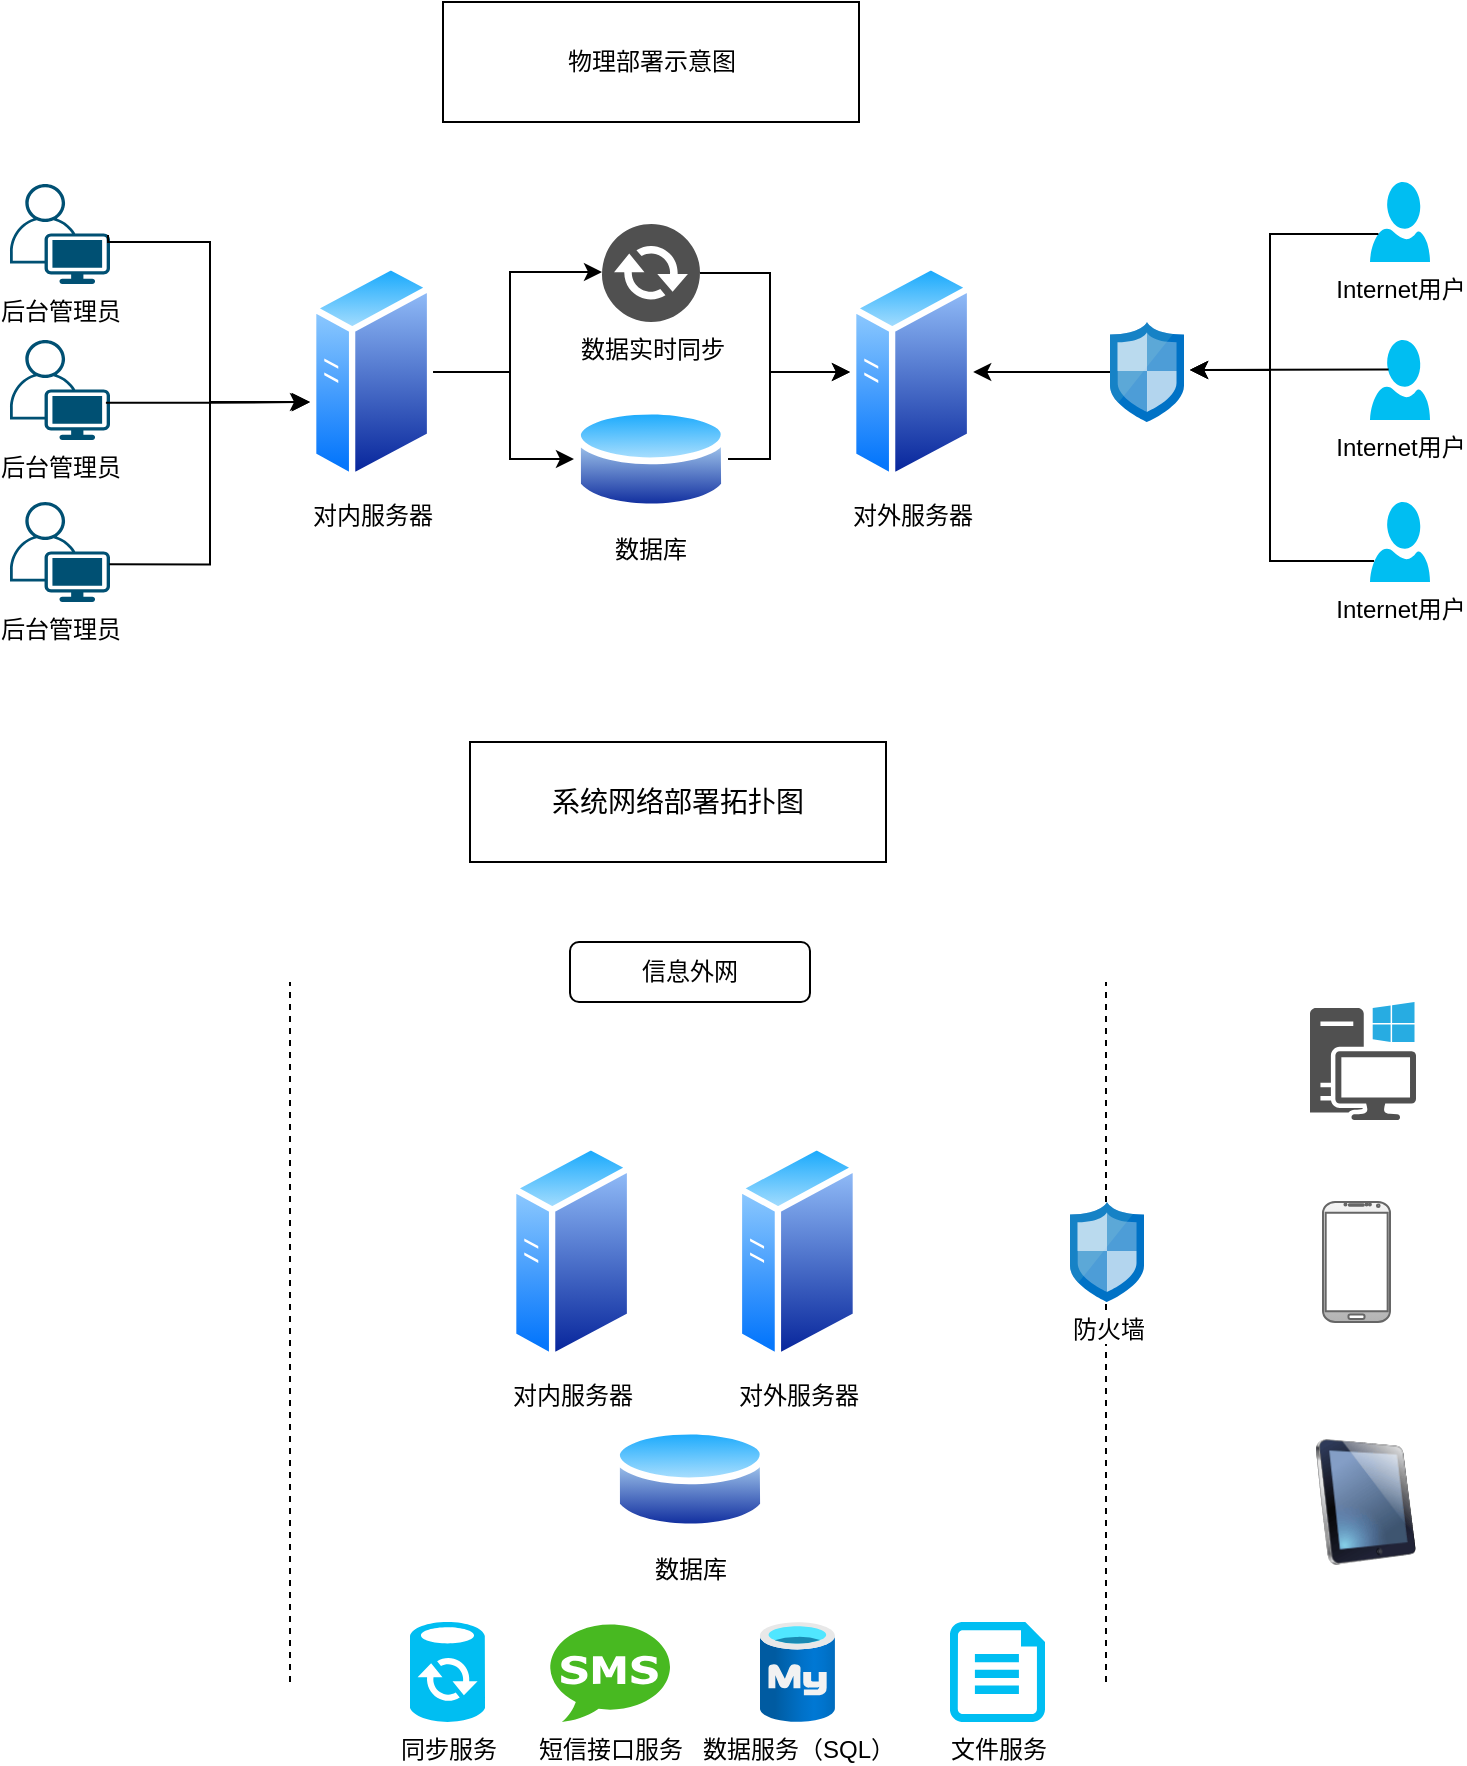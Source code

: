 <mxfile version="14.8.0" type="github">
  <diagram id="kgpKYQtTHZ0yAKxKKP6v" name="Page-1">
    <mxGraphModel dx="979" dy="663" grid="1" gridSize="10" guides="1" tooltips="1" connect="1" arrows="1" fold="1" page="1" pageScale="1" pageWidth="850" pageHeight="1100" math="0" shadow="0">
      <root>
        <mxCell id="0" />
        <mxCell id="1" parent="0" />
        <mxCell id="s7q1iQiimUw_lfilPfTR-3" value="对内服务器" style="aspect=fixed;perimeter=ellipsePerimeter;html=1;align=center;shadow=0;dashed=0;spacingTop=3;image;image=img/lib/active_directory/generic_server.svg;" parent="1" vertex="1">
          <mxGeometry x="230.0" y="180" width="61.6" height="110" as="geometry" />
        </mxCell>
        <mxCell id="s7q1iQiimUw_lfilPfTR-5" value="对外服务器" style="aspect=fixed;perimeter=ellipsePerimeter;html=1;align=center;shadow=0;dashed=0;spacingTop=3;image;image=img/lib/active_directory/generic_server.svg;" parent="1" vertex="1">
          <mxGeometry x="500" y="180" width="61.6" height="110" as="geometry" />
        </mxCell>
        <mxCell id="s7q1iQiimUw_lfilPfTR-9" value="" style="aspect=fixed;html=1;points=[];align=center;image;fontSize=12;image=img/lib/mscae/Network_Security_Groups_Classic.svg;" parent="1" vertex="1">
          <mxGeometry x="630" y="210" width="37" height="50" as="geometry" />
        </mxCell>
        <mxCell id="s7q1iQiimUw_lfilPfTR-12" value="后台管理员" style="points=[[0.35,0,0],[0.98,0.51,0],[1,0.71,0],[0.67,1,0],[0,0.795,0],[0,0.65,0]];verticalLabelPosition=bottom;html=1;verticalAlign=top;aspect=fixed;align=center;pointerEvents=1;shape=mxgraph.cisco19.user;fillColor=#005073;strokeColor=none;" parent="1" vertex="1">
          <mxGeometry x="80" y="219" width="50" height="50" as="geometry" />
        </mxCell>
        <mxCell id="s7q1iQiimUw_lfilPfTR-13" value="后台管理员" style="points=[[0.35,0,0],[0.98,0.51,0],[1,0.71,0],[0.67,1,0],[0,0.795,0],[0,0.65,0]];verticalLabelPosition=bottom;html=1;verticalAlign=top;aspect=fixed;align=center;pointerEvents=1;shape=mxgraph.cisco19.user;fillColor=#005073;strokeColor=none;" parent="1" vertex="1">
          <mxGeometry x="80" y="141" width="50" height="50" as="geometry" />
        </mxCell>
        <mxCell id="s7q1iQiimUw_lfilPfTR-14" value="Internet用户" style="verticalLabelPosition=bottom;html=1;verticalAlign=top;align=center;strokeColor=none;fillColor=#00BEF2;shape=mxgraph.azure.user;" parent="1" vertex="1">
          <mxGeometry x="760" y="140" width="30" height="40" as="geometry" />
        </mxCell>
        <mxCell id="s7q1iQiimUw_lfilPfTR-17" value="Internet用户" style="verticalLabelPosition=bottom;html=1;verticalAlign=top;align=center;strokeColor=none;fillColor=#00BEF2;shape=mxgraph.azure.user;" parent="1" vertex="1">
          <mxGeometry x="760" y="219" width="30" height="40" as="geometry" />
        </mxCell>
        <mxCell id="s7q1iQiimUw_lfilPfTR-18" value="Internet用户" style="verticalLabelPosition=bottom;html=1;verticalAlign=top;align=center;strokeColor=none;fillColor=#00BEF2;shape=mxgraph.azure.user;" parent="1" vertex="1">
          <mxGeometry x="760" y="300" width="30" height="40" as="geometry" />
        </mxCell>
        <mxCell id="s7q1iQiimUw_lfilPfTR-21" value="后台管理员" style="points=[[0.35,0,0],[0.98,0.51,0],[1,0.71,0],[0.67,1,0],[0,0.795,0],[0,0.65,0]];verticalLabelPosition=bottom;html=1;verticalAlign=top;aspect=fixed;align=center;pointerEvents=1;shape=mxgraph.cisco19.user;fillColor=#005073;strokeColor=none;" parent="1" vertex="1">
          <mxGeometry x="80" y="300" width="50" height="50" as="geometry" />
        </mxCell>
        <mxCell id="s7q1iQiimUw_lfilPfTR-23" value="数据库" style="aspect=fixed;perimeter=ellipsePerimeter;html=1;align=center;shadow=0;dashed=0;spacingTop=3;image;image=img/lib/active_directory/database.svg;" parent="1" vertex="1">
          <mxGeometry x="361.98" y="250" width="77.03" height="57" as="geometry" />
        </mxCell>
        <mxCell id="s7q1iQiimUw_lfilPfTR-26" value="数据实时同步" style="pointerEvents=1;shadow=0;dashed=0;html=1;strokeColor=none;fillColor=#505050;labelPosition=center;verticalLabelPosition=bottom;verticalAlign=top;outlineConnect=0;align=center;shape=mxgraph.office.communications.exchange_active_sync;" parent="1" vertex="1">
          <mxGeometry x="376" y="161" width="49" height="49" as="geometry" />
        </mxCell>
        <mxCell id="s7q1iQiimUw_lfilPfTR-27" value="" style="edgeStyle=orthogonalEdgeStyle;rounded=0;orthogonalLoop=1;jettySize=auto;html=1;exitX=1;exitY=0.5;exitDx=0;exitDy=0;" parent="1" source="s7q1iQiimUw_lfilPfTR-3" target="s7q1iQiimUw_lfilPfTR-26" edge="1">
          <mxGeometry relative="1" as="geometry">
            <mxPoint x="475" y="-60" as="sourcePoint" />
            <mxPoint x="370" y="186" as="targetPoint" />
            <Array as="points">
              <mxPoint x="330" y="235" />
              <mxPoint x="330" y="185" />
            </Array>
          </mxGeometry>
        </mxCell>
        <mxCell id="s7q1iQiimUw_lfilPfTR-28" value="" style="edgeStyle=orthogonalEdgeStyle;rounded=0;orthogonalLoop=1;jettySize=auto;html=1;entryX=0;entryY=0.5;entryDx=0;entryDy=0;" parent="1" source="s7q1iQiimUw_lfilPfTR-26" target="s7q1iQiimUw_lfilPfTR-5" edge="1">
          <mxGeometry relative="1" as="geometry">
            <mxPoint x="284.286" y="195.552" as="sourcePoint" />
            <mxPoint x="386" y="195.5" as="targetPoint" />
            <Array as="points">
              <mxPoint x="460" y="185" />
              <mxPoint x="460" y="235" />
            </Array>
          </mxGeometry>
        </mxCell>
        <mxCell id="s7q1iQiimUw_lfilPfTR-29" value="" style="edgeStyle=orthogonalEdgeStyle;rounded=0;orthogonalLoop=1;jettySize=auto;html=1;exitX=1;exitY=0.5;exitDx=0;exitDy=0;entryX=0;entryY=0.5;entryDx=0;entryDy=0;" parent="1" source="s7q1iQiimUw_lfilPfTR-3" target="s7q1iQiimUw_lfilPfTR-23" edge="1">
          <mxGeometry relative="1" as="geometry">
            <mxPoint x="301.6" y="245" as="sourcePoint" />
            <mxPoint x="370" y="280" as="targetPoint" />
            <Array as="points">
              <mxPoint x="330" y="235" />
              <mxPoint x="330" y="278" />
            </Array>
          </mxGeometry>
        </mxCell>
        <mxCell id="s7q1iQiimUw_lfilPfTR-30" value="" style="edgeStyle=orthogonalEdgeStyle;rounded=0;orthogonalLoop=1;jettySize=auto;html=1;exitX=1;exitY=0.5;exitDx=0;exitDy=0;" parent="1" source="s7q1iQiimUw_lfilPfTR-23" edge="1">
          <mxGeometry relative="1" as="geometry">
            <mxPoint x="470" y="300" as="sourcePoint" />
            <mxPoint x="500" y="235" as="targetPoint" />
            <Array as="points">
              <mxPoint x="460" y="278" />
              <mxPoint x="460" y="235" />
              <mxPoint x="480" y="235" />
            </Array>
          </mxGeometry>
        </mxCell>
        <mxCell id="s7q1iQiimUw_lfilPfTR-31" style="edgeStyle=orthogonalEdgeStyle;rounded=0;orthogonalLoop=1;jettySize=auto;html=1;exitX=0.98;exitY=0.51;exitDx=0;exitDy=0;exitPerimeter=0;" parent="1" source="s7q1iQiimUw_lfilPfTR-13" edge="1">
          <mxGeometry relative="1" as="geometry">
            <Array as="points">
              <mxPoint x="129" y="170" />
              <mxPoint x="180" y="170" />
              <mxPoint x="180" y="250" />
            </Array>
            <mxPoint x="170" y="170" as="sourcePoint" />
            <mxPoint x="230" y="250" as="targetPoint" />
          </mxGeometry>
        </mxCell>
        <mxCell id="s7q1iQiimUw_lfilPfTR-33" style="edgeStyle=orthogonalEdgeStyle;rounded=0;orthogonalLoop=1;jettySize=auto;html=1;exitX=0.994;exitY=0.623;exitDx=0;exitDy=0;exitPerimeter=0;" parent="1" source="s7q1iQiimUw_lfilPfTR-21" edge="1">
          <mxGeometry relative="1" as="geometry">
            <Array as="points">
              <mxPoint x="180" y="331" />
              <mxPoint x="180" y="250" />
            </Array>
            <mxPoint x="139" y="176.5" as="sourcePoint" />
            <mxPoint x="229" y="250" as="targetPoint" />
          </mxGeometry>
        </mxCell>
        <mxCell id="s7q1iQiimUw_lfilPfTR-35" value="" style="edgeStyle=orthogonalEdgeStyle;rounded=0;orthogonalLoop=1;jettySize=auto;html=1;exitX=0.959;exitY=0.608;exitDx=0;exitDy=0;exitPerimeter=0;" parent="1" edge="1">
          <mxGeometry relative="1" as="geometry">
            <mxPoint x="127.95" y="250.4" as="sourcePoint" />
            <mxPoint x="230" y="250" as="targetPoint" />
            <Array as="points">
              <mxPoint x="179" y="250" />
              <mxPoint x="210" y="250" />
            </Array>
          </mxGeometry>
        </mxCell>
        <mxCell id="s7q1iQiimUw_lfilPfTR-36" value="" style="edgeStyle=orthogonalEdgeStyle;rounded=0;orthogonalLoop=1;jettySize=auto;html=1;entryX=1;entryY=0.5;entryDx=0;entryDy=0;" parent="1" source="s7q1iQiimUw_lfilPfTR-9" target="s7q1iQiimUw_lfilPfTR-5" edge="1">
          <mxGeometry relative="1" as="geometry">
            <mxPoint x="659.999" y="100" as="sourcePoint" />
            <mxPoint x="659.999" y="130" as="targetPoint" />
          </mxGeometry>
        </mxCell>
        <mxCell id="s7q1iQiimUw_lfilPfTR-37" value="" style="edgeStyle=orthogonalEdgeStyle;rounded=0;orthogonalLoop=1;jettySize=auto;html=1;exitX=0.31;exitY=0.368;exitDx=0;exitDy=0;exitPerimeter=0;" parent="1" source="s7q1iQiimUw_lfilPfTR-17" edge="1">
          <mxGeometry relative="1" as="geometry">
            <mxPoint x="768" y="234" as="sourcePoint" />
            <mxPoint x="670" y="234" as="targetPoint" />
            <Array as="points">
              <mxPoint x="768" y="234" />
            </Array>
          </mxGeometry>
        </mxCell>
        <mxCell id="s7q1iQiimUw_lfilPfTR-40" value="" style="edgeStyle=orthogonalEdgeStyle;rounded=0;orthogonalLoop=1;jettySize=auto;html=1;exitX=0.14;exitY=0.65;exitDx=0;exitDy=0;exitPerimeter=0;" parent="1" source="s7q1iQiimUw_lfilPfTR-14" edge="1">
          <mxGeometry relative="1" as="geometry">
            <mxPoint x="728.4" y="234.41" as="sourcePoint" />
            <mxPoint x="670" y="234" as="targetPoint" />
            <Array as="points">
              <mxPoint x="710" y="166" />
              <mxPoint x="710" y="234" />
            </Array>
          </mxGeometry>
        </mxCell>
        <mxCell id="s7q1iQiimUw_lfilPfTR-41" value="" style="edgeStyle=orthogonalEdgeStyle;rounded=0;orthogonalLoop=1;jettySize=auto;html=1;exitX=0.068;exitY=0.738;exitDx=0;exitDy=0;exitPerimeter=0;" parent="1" source="s7q1iQiimUw_lfilPfTR-18" edge="1">
          <mxGeometry relative="1" as="geometry">
            <mxPoint x="754.2" y="330" as="sourcePoint" />
            <mxPoint x="670" y="234" as="targetPoint" />
            <Array as="points">
              <mxPoint x="710" y="330" />
              <mxPoint x="710" y="234" />
            </Array>
          </mxGeometry>
        </mxCell>
        <mxCell id="s7q1iQiimUw_lfilPfTR-42" value="物理部署示意图" style="rounded=0;whiteSpace=wrap;html=1;" parent="1" vertex="1">
          <mxGeometry x="296.5" y="50" width="208" height="60" as="geometry" />
        </mxCell>
        <mxCell id="FpVBXP-lCSZ8s1tCgsxA-1" value="对内服务器" style="aspect=fixed;perimeter=ellipsePerimeter;html=1;align=center;shadow=0;dashed=0;spacingTop=3;image;image=img/lib/active_directory/generic_server.svg;" vertex="1" parent="1">
          <mxGeometry x="330" y="620" width="61.6" height="110" as="geometry" />
        </mxCell>
        <mxCell id="FpVBXP-lCSZ8s1tCgsxA-2" value="&lt;p class=&quot;MsoNormal&quot;&gt;&lt;span style=&quot;font-size: 10.5pt&quot;&gt;&lt;font face=&quot;宋体&quot;&gt;系统网络部署拓扑图&lt;/font&gt;&lt;/span&gt;&lt;/p&gt;" style="rounded=0;whiteSpace=wrap;html=1;" vertex="1" parent="1">
          <mxGeometry x="310" y="420" width="208" height="60" as="geometry" />
        </mxCell>
        <mxCell id="FpVBXP-lCSZ8s1tCgsxA-3" value="数据库" style="aspect=fixed;perimeter=ellipsePerimeter;html=1;align=center;shadow=0;dashed=0;spacingTop=3;image;image=img/lib/active_directory/database.svg;" vertex="1" parent="1">
          <mxGeometry x="381.48" y="760" width="77.03" height="57" as="geometry" />
        </mxCell>
        <mxCell id="FpVBXP-lCSZ8s1tCgsxA-4" value="对外服务器" style="aspect=fixed;perimeter=ellipsePerimeter;html=1;align=center;shadow=0;dashed=0;spacingTop=3;image;image=img/lib/active_directory/generic_server.svg;" vertex="1" parent="1">
          <mxGeometry x="442.9" y="620" width="61.6" height="110" as="geometry" />
        </mxCell>
        <mxCell id="FpVBXP-lCSZ8s1tCgsxA-6" value="信息外网" style="rounded=1;whiteSpace=wrap;html=1;" vertex="1" parent="1">
          <mxGeometry x="360" y="520" width="120" height="30" as="geometry" />
        </mxCell>
        <mxCell id="FpVBXP-lCSZ8s1tCgsxA-9" value="" style="pointerEvents=1;shadow=0;dashed=0;html=1;strokeColor=none;fillColor=#505050;labelPosition=center;verticalLabelPosition=bottom;verticalAlign=top;outlineConnect=0;align=center;shape=mxgraph.office.devices.workstation_pc;" vertex="1" parent="1">
          <mxGeometry x="730" y="550" width="53" height="59" as="geometry" />
        </mxCell>
        <mxCell id="FpVBXP-lCSZ8s1tCgsxA-10" value="" style="verticalLabelPosition=bottom;verticalAlign=top;html=1;shadow=0;dashed=0;strokeWidth=1;shape=mxgraph.android.phone2;strokeColor=#666666;fillColor=#f5f5f5;gradientColor=#b3b3b3;" vertex="1" parent="1">
          <mxGeometry x="736.5" y="650" width="33.5" height="60" as="geometry" />
        </mxCell>
        <mxCell id="FpVBXP-lCSZ8s1tCgsxA-11" value="" style="image;html=1;image=img/lib/clip_art/computers/iPad_128x128.png" vertex="1" parent="1">
          <mxGeometry x="733" y="760" width="50" height="80" as="geometry" />
        </mxCell>
        <mxCell id="FpVBXP-lCSZ8s1tCgsxA-12" value="" style="endArrow=none;dashed=1;html=1;" edge="1" parent="1">
          <mxGeometry width="50" height="50" relative="1" as="geometry">
            <mxPoint x="628" y="890" as="sourcePoint" />
            <mxPoint x="628" y="540" as="targetPoint" />
          </mxGeometry>
        </mxCell>
        <mxCell id="FpVBXP-lCSZ8s1tCgsxA-8" value="防火墙" style="aspect=fixed;html=1;points=[];align=center;image;fontSize=12;image=img/lib/mscae/Network_Security_Groups_Classic.svg;" vertex="1" parent="1">
          <mxGeometry x="610" y="650" width="37" height="50" as="geometry" />
        </mxCell>
        <mxCell id="FpVBXP-lCSZ8s1tCgsxA-13" value="" style="endArrow=none;dashed=1;html=1;" edge="1" parent="1">
          <mxGeometry width="50" height="50" relative="1" as="geometry">
            <mxPoint x="220" y="890" as="sourcePoint" />
            <mxPoint x="220" y="540" as="targetPoint" />
          </mxGeometry>
        </mxCell>
        <mxCell id="FpVBXP-lCSZ8s1tCgsxA-14" value="同步服务&lt;br&gt;" style="verticalLabelPosition=bottom;html=1;verticalAlign=top;align=center;strokeColor=none;fillColor=#00BEF2;shape=mxgraph.azure.sql_datasync;" vertex="1" parent="1">
          <mxGeometry x="280" y="860" width="37.5" height="50" as="geometry" />
        </mxCell>
        <mxCell id="FpVBXP-lCSZ8s1tCgsxA-15" value="短信接口服务" style="dashed=0;outlineConnect=0;html=1;align=center;labelPosition=center;verticalLabelPosition=bottom;verticalAlign=top;shape=mxgraph.weblogos.sms;fillColor=#48B921;strokeColor=none" vertex="1" parent="1">
          <mxGeometry x="350" y="860" width="60" height="50" as="geometry" />
        </mxCell>
        <mxCell id="FpVBXP-lCSZ8s1tCgsxA-16" value="数据服务（SQL）" style="aspect=fixed;html=1;points=[];align=center;image;fontSize=12;image=img/lib/azure2/databases/Azure_Database_MySQL_Server.svg;" vertex="1" parent="1">
          <mxGeometry x="454.95" y="860" width="37.5" height="50" as="geometry" />
        </mxCell>
        <mxCell id="FpVBXP-lCSZ8s1tCgsxA-17" value="文件服务" style="verticalLabelPosition=bottom;html=1;verticalAlign=top;align=center;strokeColor=none;fillColor=#00BEF2;shape=mxgraph.azure.cloud_services_configuration_file;pointerEvents=1;" vertex="1" parent="1">
          <mxGeometry x="550" y="860" width="47.5" height="50" as="geometry" />
        </mxCell>
      </root>
    </mxGraphModel>
  </diagram>
</mxfile>
